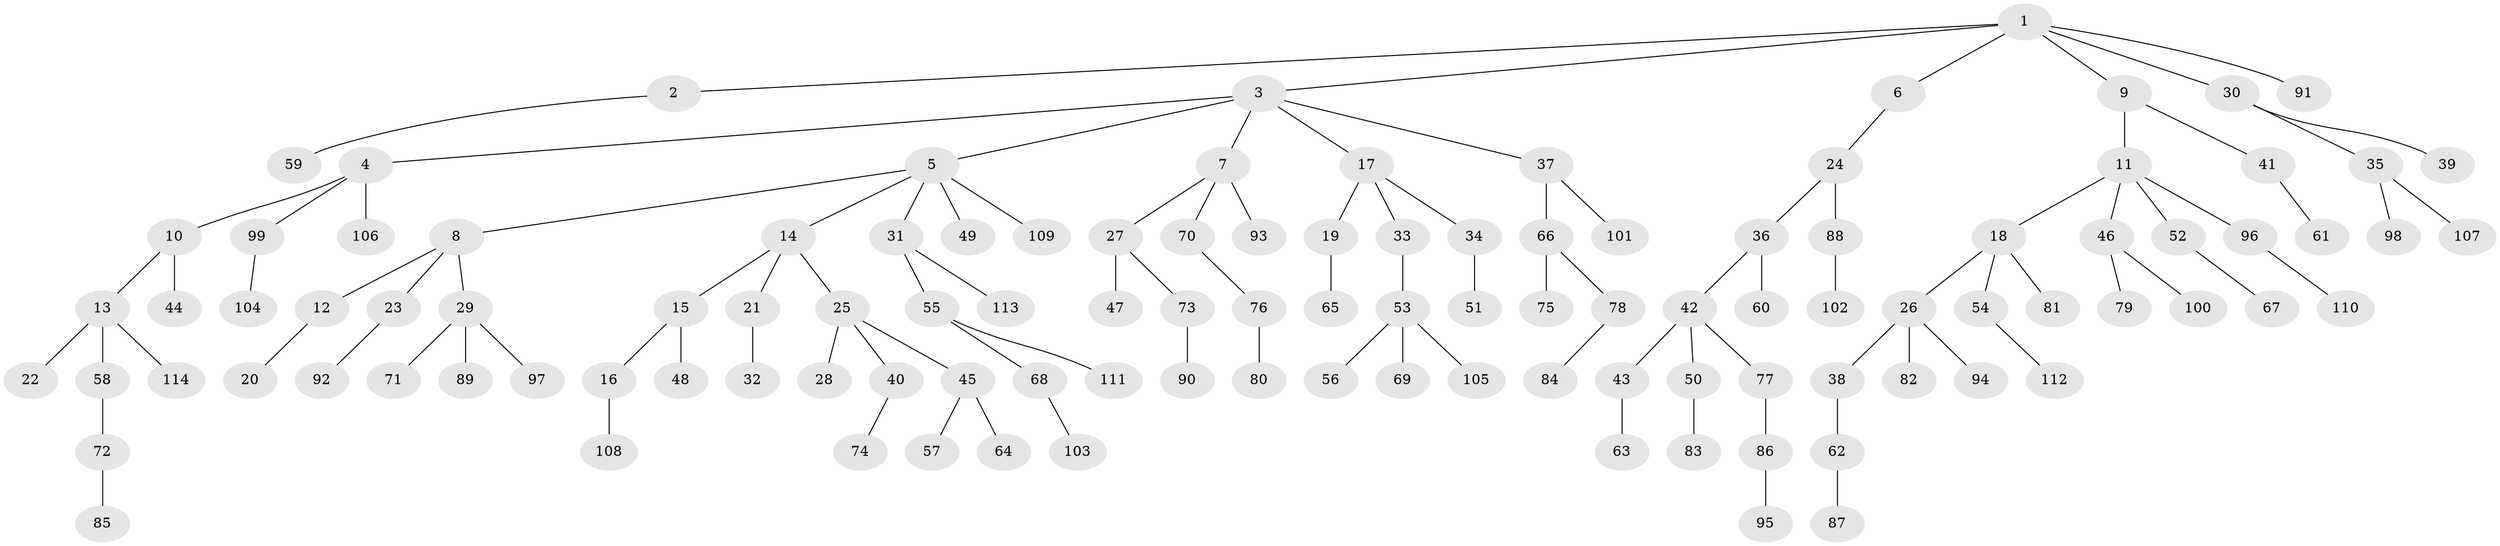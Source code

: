// Generated by graph-tools (version 1.1) at 2025/15/03/09/25 04:15:39]
// undirected, 114 vertices, 113 edges
graph export_dot {
graph [start="1"]
  node [color=gray90,style=filled];
  1;
  2;
  3;
  4;
  5;
  6;
  7;
  8;
  9;
  10;
  11;
  12;
  13;
  14;
  15;
  16;
  17;
  18;
  19;
  20;
  21;
  22;
  23;
  24;
  25;
  26;
  27;
  28;
  29;
  30;
  31;
  32;
  33;
  34;
  35;
  36;
  37;
  38;
  39;
  40;
  41;
  42;
  43;
  44;
  45;
  46;
  47;
  48;
  49;
  50;
  51;
  52;
  53;
  54;
  55;
  56;
  57;
  58;
  59;
  60;
  61;
  62;
  63;
  64;
  65;
  66;
  67;
  68;
  69;
  70;
  71;
  72;
  73;
  74;
  75;
  76;
  77;
  78;
  79;
  80;
  81;
  82;
  83;
  84;
  85;
  86;
  87;
  88;
  89;
  90;
  91;
  92;
  93;
  94;
  95;
  96;
  97;
  98;
  99;
  100;
  101;
  102;
  103;
  104;
  105;
  106;
  107;
  108;
  109;
  110;
  111;
  112;
  113;
  114;
  1 -- 2;
  1 -- 3;
  1 -- 6;
  1 -- 9;
  1 -- 30;
  1 -- 91;
  2 -- 59;
  3 -- 4;
  3 -- 5;
  3 -- 7;
  3 -- 17;
  3 -- 37;
  4 -- 10;
  4 -- 99;
  4 -- 106;
  5 -- 8;
  5 -- 14;
  5 -- 31;
  5 -- 49;
  5 -- 109;
  6 -- 24;
  7 -- 27;
  7 -- 70;
  7 -- 93;
  8 -- 12;
  8 -- 23;
  8 -- 29;
  9 -- 11;
  9 -- 41;
  10 -- 13;
  10 -- 44;
  11 -- 18;
  11 -- 46;
  11 -- 52;
  11 -- 96;
  12 -- 20;
  13 -- 22;
  13 -- 58;
  13 -- 114;
  14 -- 15;
  14 -- 21;
  14 -- 25;
  15 -- 16;
  15 -- 48;
  16 -- 108;
  17 -- 19;
  17 -- 33;
  17 -- 34;
  18 -- 26;
  18 -- 54;
  18 -- 81;
  19 -- 65;
  21 -- 32;
  23 -- 92;
  24 -- 36;
  24 -- 88;
  25 -- 28;
  25 -- 40;
  25 -- 45;
  26 -- 38;
  26 -- 82;
  26 -- 94;
  27 -- 47;
  27 -- 73;
  29 -- 71;
  29 -- 89;
  29 -- 97;
  30 -- 35;
  30 -- 39;
  31 -- 55;
  31 -- 113;
  33 -- 53;
  34 -- 51;
  35 -- 98;
  35 -- 107;
  36 -- 42;
  36 -- 60;
  37 -- 66;
  37 -- 101;
  38 -- 62;
  40 -- 74;
  41 -- 61;
  42 -- 43;
  42 -- 50;
  42 -- 77;
  43 -- 63;
  45 -- 57;
  45 -- 64;
  46 -- 79;
  46 -- 100;
  50 -- 83;
  52 -- 67;
  53 -- 56;
  53 -- 69;
  53 -- 105;
  54 -- 112;
  55 -- 68;
  55 -- 111;
  58 -- 72;
  62 -- 87;
  66 -- 75;
  66 -- 78;
  68 -- 103;
  70 -- 76;
  72 -- 85;
  73 -- 90;
  76 -- 80;
  77 -- 86;
  78 -- 84;
  86 -- 95;
  88 -- 102;
  96 -- 110;
  99 -- 104;
}
